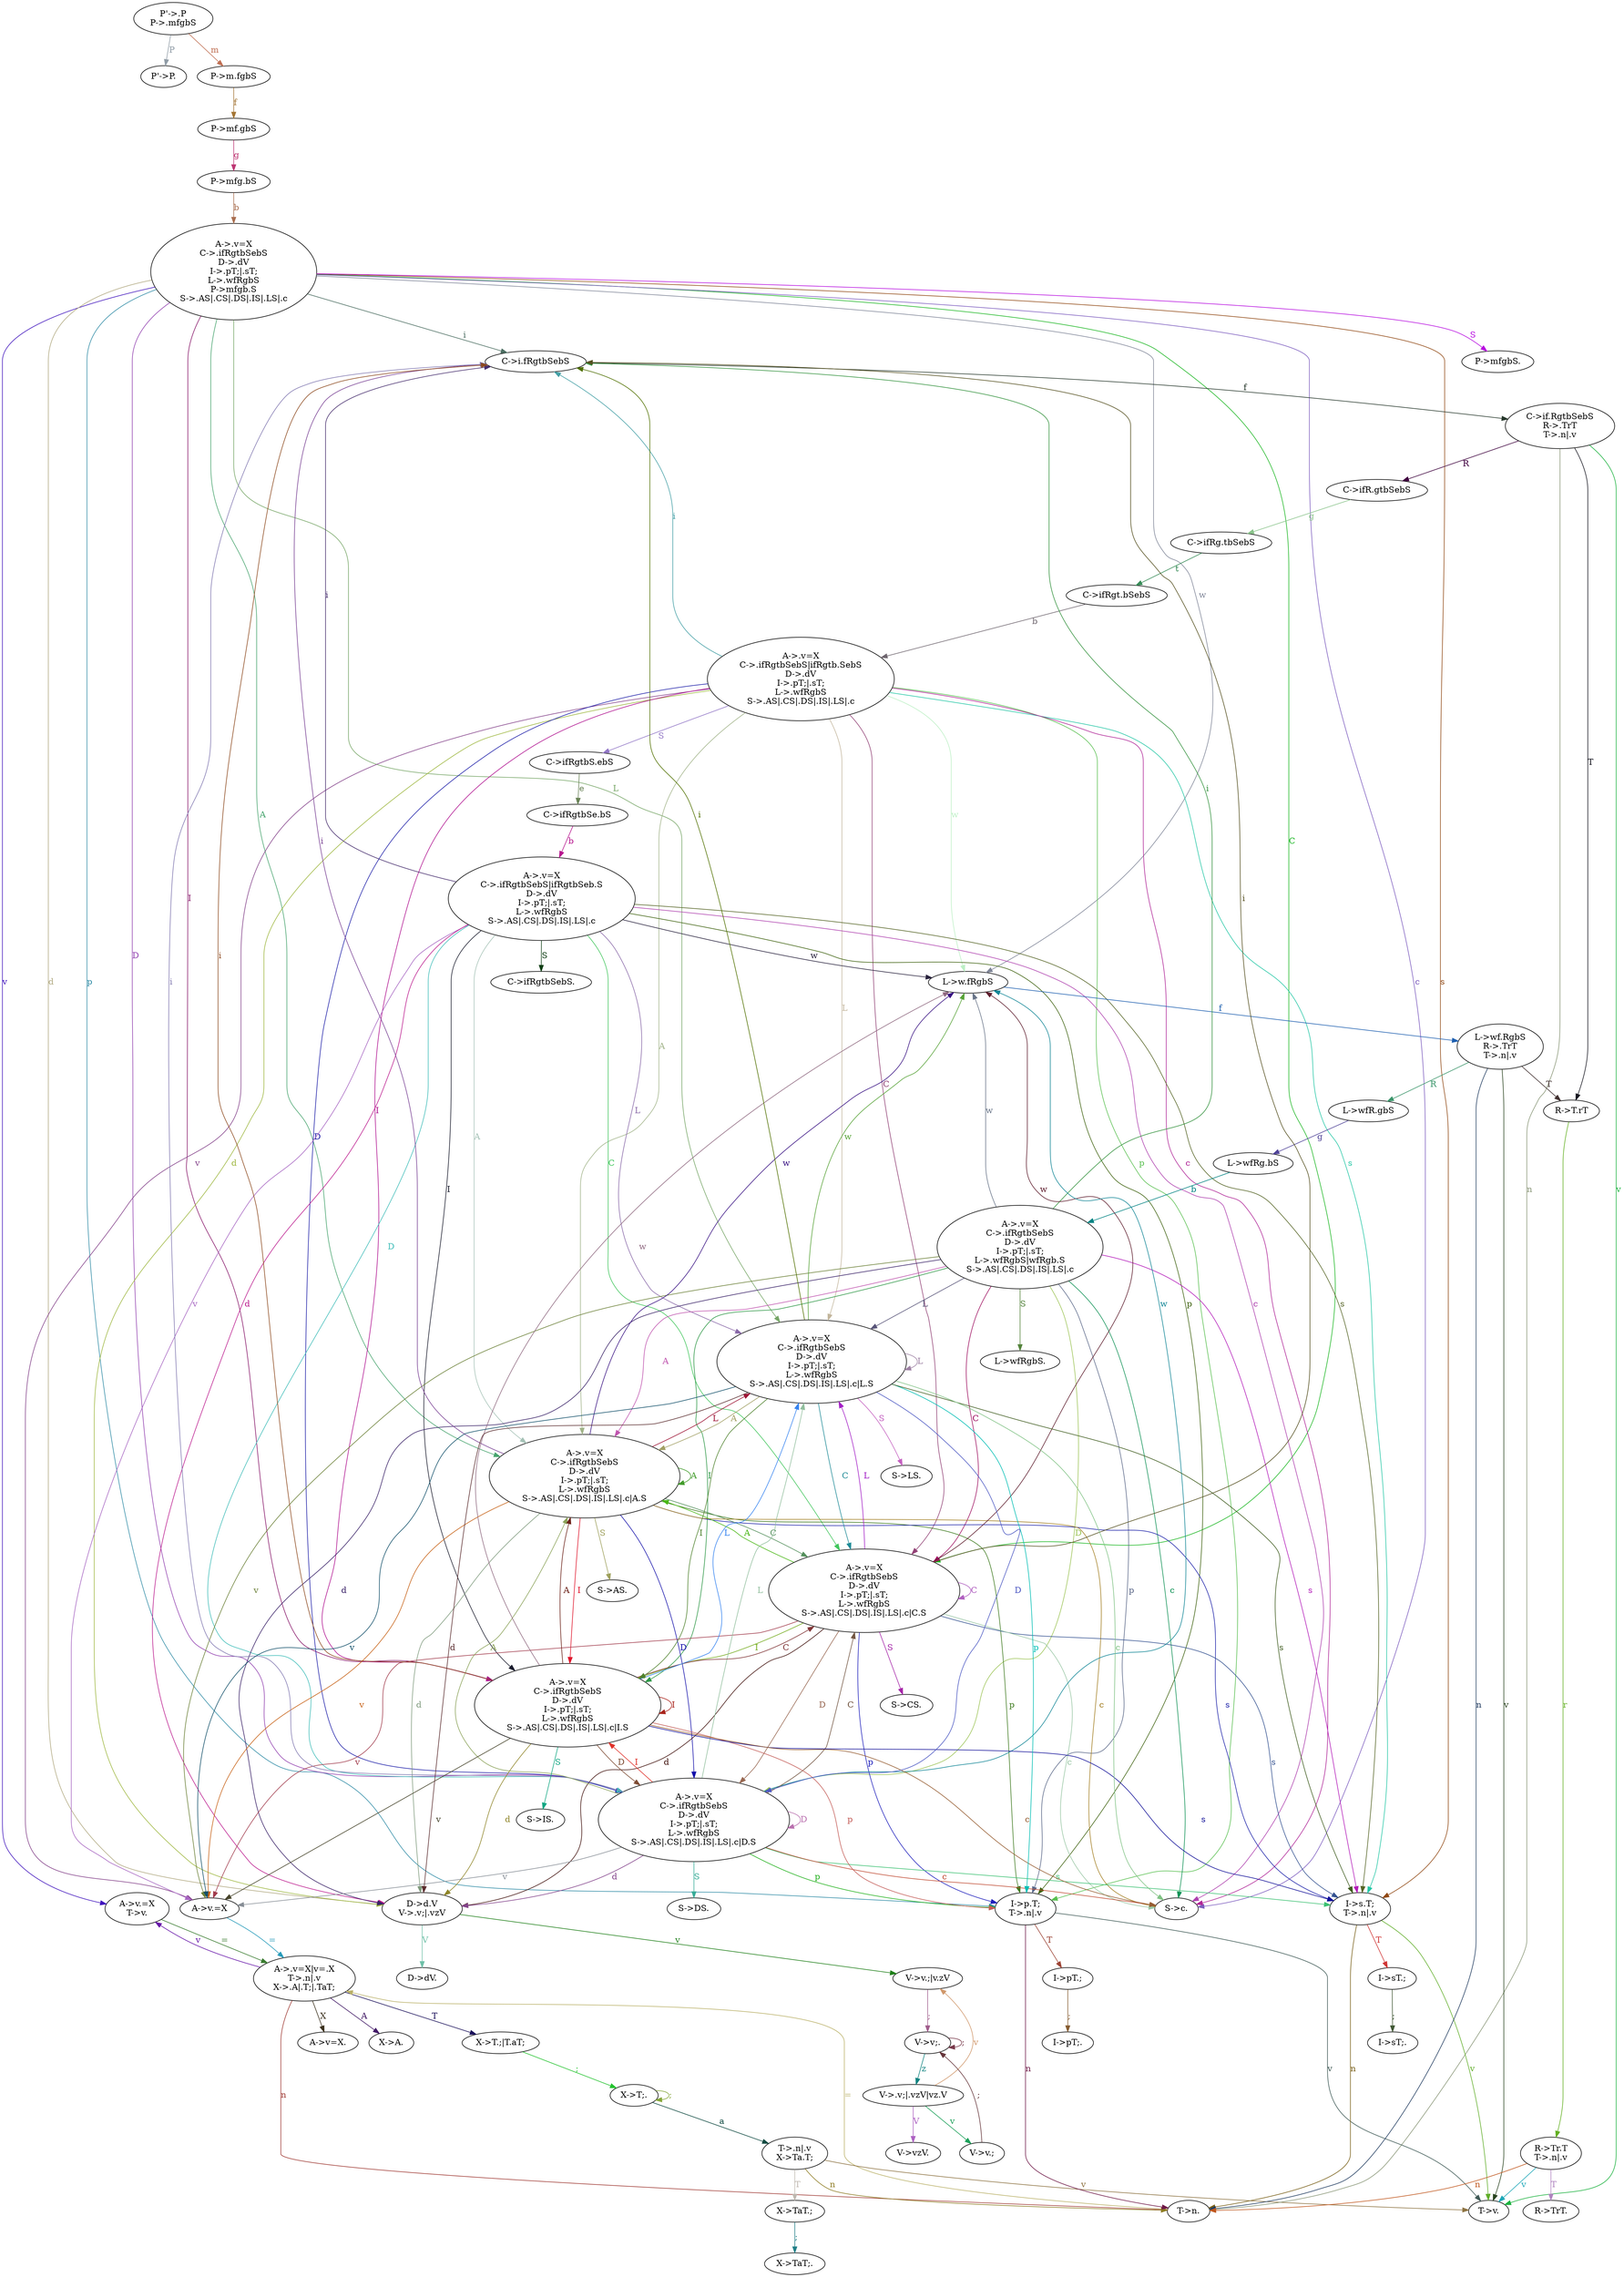 digraph {
	I0 [label="P'->.P\nP->.mfgbS\n"];
	I1 [label="P'->P.\n"];
	I2 [label="P->m.fgbS\n"];
	I3 [label="P->mf.gbS\n"];
	I4 [label="P->mfg.bS\n"];
	I5 [label="A->.v=X\nC->.ifRgtbSebS\nD->.dV\nI->.pT;|.sT;\nL->.wfRgbS\nP->mfgb.S\nS->.AS|.CS|.DS|.IS|.LS|.c\n"];
	I6 [label="A->v.=X\nT->v.\n"];
	I7 [label="A->.v=X|v=.X\nT->.n|.v\nX->.A|.T;|.TaT;\n"];
	I8 [label="A->v=X.\n"];
	I9 [label="T->n.\n"];
	I10 [label="X->A.\n"];
	I11 [label="X->T.;|T.aT;\n"];
	I12 [label="X->T;.\n"];
	I13 [label="T->.n|.v\nX->Ta.T;\n"];
	I14 [label="T->v.\n"];
	I15 [label="X->TaT.;\n"];
	I16 [label="X->TaT;.\n"];
	I17 [label="C->i.fRgtbSebS\n"];
	I18 [label="C->if.RgtbSebS\nR->.TrT\nT->.n|.v\n"];
	I19 [label="C->ifR.gtbSebS\n"];
	I20 [label="C->ifRg.tbSebS\n"];
	I21 [label="C->ifRgt.bSebS\n"];
	I22 [label="A->.v=X\nC->.ifRgtbSebS|ifRgtb.SebS\nD->.dV\nI->.pT;|.sT;\nL->.wfRgbS\nS->.AS|.CS|.DS|.IS|.LS|.c\n"];
	I23 [label="A->v.=X\n"];
	I24 [label="C->ifRgtbS.ebS\n"];
	I25 [label="C->ifRgtbSe.bS\n"];
	I26 [label="A->.v=X\nC->.ifRgtbSebS|ifRgtbSeb.S\nD->.dV\nI->.pT;|.sT;\nL->.wfRgbS\nS->.AS|.CS|.DS|.IS|.LS|.c\n"];
	I27 [label="C->ifRgtbSebS.\n"];
	I28 [label="D->d.V\nV->.v;|.vzV\n"];
	I29 [label="D->dV.\n"];
	I30 [label="V->v.;|v.zV\n"];
	I31 [label="V->v;.\n"];
	I32 [label="V->.v;|.vzV|vz.V\n"];
	I33 [label="V->v.;\n"];
	I34 [label="V->vzV.\n"];
	I35 [label="I->p.T;\nT->.n|.v\n"];
	I36 [label="I->pT.;\n"];
	I37 [label="I->pT;.\n"];
	I38 [label="I->s.T;\nT->.n|.v\n"];
	I39 [label="I->sT.;\n"];
	I40 [label="I->sT;.\n"];
	I41 [label="L->w.fRgbS\n"];
	I42 [label="L->wf.RgbS\nR->.TrT\nT->.n|.v\n"];
	I43 [label="L->wfR.gbS\n"];
	I44 [label="L->wfRg.bS\n"];
	I45 [label="A->.v=X\nC->.ifRgtbSebS\nD->.dV\nI->.pT;|.sT;\nL->.wfRgbS|wfRgb.S\nS->.AS|.CS|.DS|.IS|.LS|.c\n"];
	I46 [label="L->wfRgbS.\n"];
	I47 [label="A->.v=X\nC->.ifRgtbSebS\nD->.dV\nI->.pT;|.sT;\nL->.wfRgbS\nS->.AS|.CS|.DS|.IS|.LS|.c|A.S\n"];
	I48 [label="A->.v=X\nC->.ifRgtbSebS\nD->.dV\nI->.pT;|.sT;\nL->.wfRgbS\nS->.AS|.CS|.DS|.IS|.LS|.c|C.S\n"];
	I49 [label="A->.v=X\nC->.ifRgtbSebS\nD->.dV\nI->.pT;|.sT;\nL->.wfRgbS\nS->.AS|.CS|.DS|.IS|.LS|.c|D.S\n"];
	I50 [label="A->.v=X\nC->.ifRgtbSebS\nD->.dV\nI->.pT;|.sT;\nL->.wfRgbS\nS->.AS|.CS|.DS|.IS|.LS|.c|I.S\n"];
	I51 [label="A->.v=X\nC->.ifRgtbSebS\nD->.dV\nI->.pT;|.sT;\nL->.wfRgbS\nS->.AS|.CS|.DS|.IS|.LS|.c|L.S\n"];
	I52 [label="S->c.\n"];
	I53 [label="S->LS.\n"];
	I54 [label="S->IS.\n"];
	I55 [label="S->DS.\n"];
	I56 [label="S->CS.\n"];
	I57 [label="S->AS.\n"];
	I58 [label="R->T.rT\n"];
	I59 [label="R->Tr.T\nT->.n|.v\n"];
	I60 [label="R->TrT.\n"];
	I61 [label="P->mfgbS.\n"];
	I0->I1 [label="P",color="#909ca6",fontcolor="#909ca6"];
	I0->I2 [label="m",color="#c07054",fontcolor="#c07054"];
	I2->I3 [label="f",color="#a57737",fontcolor="#a57737"];
	I3->I4 [label="g",color="#be3874",fontcolor="#be3874"];
	I4->I5 [label="b",color="#aa6f50",fontcolor="#aa6f50"];
	I5->I6 [label="v",color="#4115bd",fontcolor="#4115bd"];
	I5->I17 [label="i",color="#4c6e62",fontcolor="#4c6e62"];
	I5->I28 [label="d",color="#b0a880",fontcolor="#b0a880"];
	I5->I35 [label="p",color="#318ca6",fontcolor="#318ca6"];
	I5->I38 [label="s",color="#914915",fontcolor="#914915"];
	I5->I41 [label="w",color="#808698",fontcolor="#808698"];
	I5->I61 [label="S",color="#b810e0",fontcolor="#b810e0"];
	I5->I47 [label="A",color="#47a46e",fontcolor="#47a46e"];
	I5->I48 [label="C",color="#1db724",fontcolor="#1db724"];
	I5->I49 [label="D",color="#9342b0",fontcolor="#9342b0"];
	I5->I50 [label="I",color="#88176a",fontcolor="#88176a"];
	I5->I51 [label="L",color="#77a667",fontcolor="#77a667"];
	I5->I52 [label="c",color="#7d5dbf",fontcolor="#7d5dbf"];
	I6->I7 [label="=",color="#3a7c30",fontcolor="#3a7c30"];
	I7->I6 [label="v",color="#6615a8",fontcolor="#6615a8"];
	I7->I8 [label="X",color="#3b301d",fontcolor="#3b301d"];
	I7->I9 [label="n",color="#a03c36",fontcolor="#a03c36"];
	I7->I10 [label="A",color="#421a66",fontcolor="#421a66"];
	I7->I11 [label="T",color="#1b115b",fontcolor="#1b115b"];
	I9->I7 [label="=",color="#bab169",fontcolor="#bab169"];
	I11->I12 [label=";",color="#25c330",fontcolor="#25c330"];
	I12->I12 [label=";",color="#85a638",fontcolor="#85a638"];
	I12->I13 [label="a",color="#124c43",fontcolor="#124c43"];
	I13->I9 [label="n",color="#8e7c24",fontcolor="#8e7c24"];
	I13->I14 [label="v",color="#8d7342",fontcolor="#8d7342"];
	I13->I15 [label="T",color="#c0b8b0",fontcolor="#c0b8b0"];
	I15->I16 [label=";",color="#238088",fontcolor="#238088"];
	I17->I18 [label="f",color="#28392d",fontcolor="#28392d"];
	I18->I19 [label="R",color="#400040",fontcolor="#400040"];
	I18->I58 [label="T",color="#161620",fontcolor="#161620"];
	I18->I9 [label="n",color="#899677",fontcolor="#899677"];
	I18->I14 [label="v",color="#1cb23f",fontcolor="#1cb23f"];
	I19->I20 [label="g",color="#89c38a",fontcolor="#89c38a"];
	I20->I21 [label="t",color="#388c58",fontcolor="#388c58"];
	I21->I22 [label="b",color="#706770",fontcolor="#706770"];
	I22->I23 [label="v",color="#84428a",fontcolor="#84428a"];
	I22->I17 [label="i",color="#45a0a6",fontcolor="#45a0a6"];
	I22->I24 [label="S",color="#9277c6",fontcolor="#9277c6"];
	I22->I28 [label="d",color="#9eb740",fontcolor="#9eb740"];
	I22->I35 [label="p",color="#5ac051",fontcolor="#5ac051"];
	I22->I38 [label="s",color="#26c7a6",fontcolor="#26c7a6"];
	I22->I41 [label="w",color="#bdf0c5",fontcolor="#bdf0c5"];
	I22->I47 [label="A",color="#a2b48a",fontcolor="#a2b48a"];
	I22->I48 [label="C",color="#924276",fontcolor="#924276"];
	I22->I49 [label="D",color="#1f20a9",fontcolor="#1f20a9"];
	I22->I50 [label="I",color="#b01290",fontcolor="#b01290"];
	I22->I51 [label="L",color="#c3b69d",fontcolor="#c3b69d"];
	I22->I52 [label="c",color="#b02798",fontcolor="#b02798"];
	I23->I7 [label="=",color="#279bba",fontcolor="#279bba"];
	I24->I25 [label="e",color="#698256",fontcolor="#698256"];
	I25->I26 [label="b",color="#b7168e",fontcolor="#b7168e"];
	I26->I23 [label="v",color="#a766c2",fontcolor="#a766c2"];
	I26->I17 [label="i",color="#472e6e",fontcolor="#472e6e"];
	I26->I27 [label="S",color="#104016",fontcolor="#104016"];
	I26->I28 [label="d",color="#bc1d8f",fontcolor="#bc1d8f"];
	I26->I35 [label="p",color="#406311",fontcolor="#406311"];
	I26->I38 [label="s",color="#556425",fontcolor="#556425"];
	I26->I41 [label="w",color="#28223d",fontcolor="#28223d"];
	I26->I47 [label="A",color="#a5c2b6",fontcolor="#a5c2b6"];
	I26->I48 [label="C",color="#41c65c",fontcolor="#41c65c"];
	I26->I49 [label="D",color="#41bdb9",fontcolor="#41bdb9"];
	I26->I50 [label="I",color="#1a1c2d",fontcolor="#1a1c2d"];
	I26->I51 [label="L",color="#8a6aa9",fontcolor="#8a6aa9"];
	I26->I52 [label="c",color="#af42af",fontcolor="#af42af"];
	I28->I29 [label="V",color="#6fc0a8",fontcolor="#6fc0a8"];
	I28->I30 [label="v",color="#20801a",fontcolor="#20801a"];
	I30->I31 [label=";",color="#a15e8d",fontcolor="#a15e8d"];
	I31->I31 [label=";",color="#78394b",fontcolor="#78394b"];
	I31->I32 [label="z",color="#108380",fontcolor="#108380"];
	I32->I33 [label="v",color="#1ba059",fontcolor="#1ba059"];
	I32->I30 [label="v",color="#d0986c",fontcolor="#d0986c"];
	I32->I34 [label="V",color="#ad61c2",fontcolor="#ad61c2"];
	I33->I31 [label=";",color="#66363b",fontcolor="#66363b"];
	I35->I36 [label="T",color="#9d4435",fontcolor="#9d4435"];
	I35->I9 [label="n",color="#6f1a48",fontcolor="#6f1a48"];
	I35->I14 [label="v",color="#405b57",fontcolor="#405b57"];
	I36->I37 [label=";",color="#865c31",fontcolor="#865c31"];
	I38->I39 [label="T",color="#d03635",fontcolor="#d03635"];
	I38->I9 [label="n",color="#796019",fontcolor="#796019"];
	I38->I14 [label="v",color="#61ae2a",fontcolor="#61ae2a"];
	I39->I40 [label=";",color="#415835",fontcolor="#415835"];
	I41->I42 [label="f",color="#1f60b0",fontcolor="#1f60b0"];
	I42->I43 [label="R",color="#3c966b",fontcolor="#3c966b"];
	I42->I58 [label="T",color="#402f2f",fontcolor="#402f2f"];
	I42->I9 [label="n",color="#213c60",fontcolor="#213c60"];
	I42->I14 [label="v",color="#2a4420",fontcolor="#2a4420"];
	I43->I44 [label="g",color="#514599",fontcolor="#514599"];
	I44->I45 [label="b",color="#008483",fontcolor="#008483"];
	I45->I23 [label="v",color="#6b8037",fontcolor="#6b8037"];
	I45->I17 [label="i",color="#35933f",fontcolor="#35933f"];
	I45->I28 [label="d",color="#3a2268",fontcolor="#3a2268"];
	I45->I35 [label="p",color="#5c6989",fontcolor="#5c6989"];
	I45->I38 [label="s",color="#b31bb9",fontcolor="#b31bb9"];
	I45->I41 [label="w",color="#687488",fontcolor="#687488"];
	I45->I46 [label="S",color="#55843d",fontcolor="#55843d"];
	I45->I47 [label="A",color="#c055af",fontcolor="#c055af"];
	I45->I48 [label="C",color="#9f1262",fontcolor="#9f1262"];
	I45->I49 [label="D",color="#9dc457",fontcolor="#9dc457"];
	I45->I50 [label="I",color="#2f9847",fontcolor="#2f9847"];
	I45->I51 [label="L",color="#5a567a",fontcolor="#5a567a"];
	I45->I52 [label="c",color="#109256",fontcolor="#109256"];
	I47->I23 [label="v",color="#c76217",fontcolor="#c76217"];
	I47->I17 [label="i",color="#7a4295",fontcolor="#7a4295"];
	I47->I28 [label="d",color="#809b7e",fontcolor="#809b7e"];
	I47->I35 [label="p",color="#3f7b20",fontcolor="#3f7b20"];
	I47->I38 [label="s",color="#1f24aa",fontcolor="#1f24aa"];
	I47->I41 [label="w",color="#391283",fontcolor="#391283"];
	I47->I47 [label="A",color="#439c2c",fontcolor="#439c2c"];
	I47->I48 [label="C",color="#55905d",fontcolor="#55905d"];
	I47->I49 [label="D",color="#1511ab",fontcolor="#1511ab"];
	I47->I50 [label="I",color="#e0162c",fontcolor="#e0162c"];
	I47->I51 [label="L",color="#9f1637",fontcolor="#9f1637"];
	I47->I52 [label="c",color="#a48025",fontcolor="#a48025"];
	I47->I57 [label="S",color="#9ea05c",fontcolor="#9ea05c"];
	I48->I23 [label="v",color="#a23d4e",fontcolor="#a23d4e"];
	I48->I17 [label="i",color="#555020",fontcolor="#555020"];
	I48->I28 [label="d",color="#431410",fontcolor="#431410"];
	I48->I35 [label="p",color="#2021bc",fontcolor="#2021bc"];
	I48->I38 [label="s",color="#355391",fontcolor="#355391"];
	I48->I41 [label="w",color="#5f1e2e",fontcolor="#5f1e2e"];
	I48->I47 [label="A",color="#4ab716",fontcolor="#4ab716"];
	I48->I48 [label="C",color="#b060c0",fontcolor="#b060c0"];
	I48->I49 [label="D",color="#986852",fontcolor="#986852"];
	I48->I50 [label="I",color="#76ac20",fontcolor="#76ac20"];
	I48->I51 [label="L",color="#a31fc6",fontcolor="#a31fc6"];
	I48->I52 [label="c",color="#9ac7a5",fontcolor="#9ac7a5"];
	I48->I56 [label="S",color="#a525a8",fontcolor="#a525a8"];
	I49->I23 [label="v",color="#878e96",fontcolor="#878e96"];
	I49->I17 [label="i",color="#8279b1",fontcolor="#8279b1"];
	I49->I28 [label="d",color="#83438b",fontcolor="#83438b"];
	I49->I35 [label="p",color="#23b11e",fontcolor="#23b11e"];
	I49->I38 [label="s",color="#3cc172",fontcolor="#3cc172"];
	I49->I41 [label="w",color="#148797",fontcolor="#148797"];
	I49->I47 [label="A",color="#8ba259",fontcolor="#8ba259"];
	I49->I48 [label="C",color="#735642",fontcolor="#735642"];
	I49->I49 [label="D",color="#ba72b0",fontcolor="#ba72b0"];
	I49->I50 [label="I",color="#e0332b",fontcolor="#e0332b"];
	I49->I51 [label="L",color="#92bf9e",fontcolor="#92bf9e"];
	I49->I52 [label="c",color="#c04c34",fontcolor="#c04c34"];
	I49->I55 [label="S",color="#38ac98",fontcolor="#38ac98"];
	I50->I23 [label="v",color="#46442b",fontcolor="#46442b"];
	I50->I17 [label="i",color="#8e4b20",fontcolor="#8e4b20"];
	I50->I28 [label="d",color="#8f8529",fontcolor="#8f8529"];
	I50->I35 [label="p",color="#c45e59",fontcolor="#c45e59"];
	I50->I38 [label="s",color="#131199",fontcolor="#131199"];
	I50->I41 [label="w",color="#906a81",fontcolor="#906a81"];
	I50->I47 [label="A",color="#6c2219",fontcolor="#6c2219"];
	I50->I48 [label="C",color="#813537",fontcolor="#813537"];
	I50->I49 [label="D",color="#7e4c34",fontcolor="#7e4c34"];
	I50->I50 [label="I",color="#a9241c",fontcolor="#a9241c"];
	I50->I51 [label="L",color="#3784f0",fontcolor="#3784f0"];
	I50->I52 [label="c",color="#965d32",fontcolor="#965d32"];
	I50->I54 [label="S",color="#12a783",fontcolor="#12a783"];
	I51->I23 [label="v",color="#12506a",fontcolor="#12506a"];
	I51->I17 [label="i",color="#507000",fontcolor="#507000"];
	I51->I28 [label="d",color="#5c2e30",fontcolor="#5c2e30"];
	I51->I35 [label="p",color="#00bdb3",fontcolor="#00bdb3"];
	I51->I38 [label="s",color="#405d20",fontcolor="#405d20"];
	I51->I41 [label="w",color="#58a338",fontcolor="#58a338"];
	I51->I47 [label="A",color="#a2a065",fontcolor="#a2a065"];
	I51->I48 [label="C",color="#218c98",fontcolor="#218c98"];
	I51->I49 [label="D",color="#4d59c3",fontcolor="#4d59c3"];
	I51->I50 [label="I",color="#50832f",fontcolor="#50832f"];
	I51->I51 [label="L",color="#9f83a5",fontcolor="#9f83a5"];
	I51->I52 [label="c",color="#80c284",fontcolor="#80c284"];
	I51->I53 [label="S",color="#c562c1",fontcolor="#c562c1"];
	I58->I59 [label="r",color="#63b022",fontcolor="#63b022"];
	I59->I60 [label="T",color="#b085c0",fontcolor="#b085c0"];
	I59->I9 [label="n",color="#c0571e",fontcolor="#c0571e"];
	I59->I14 [label="v",color="#1fa8b8",fontcolor="#1fa8b8"];
}
